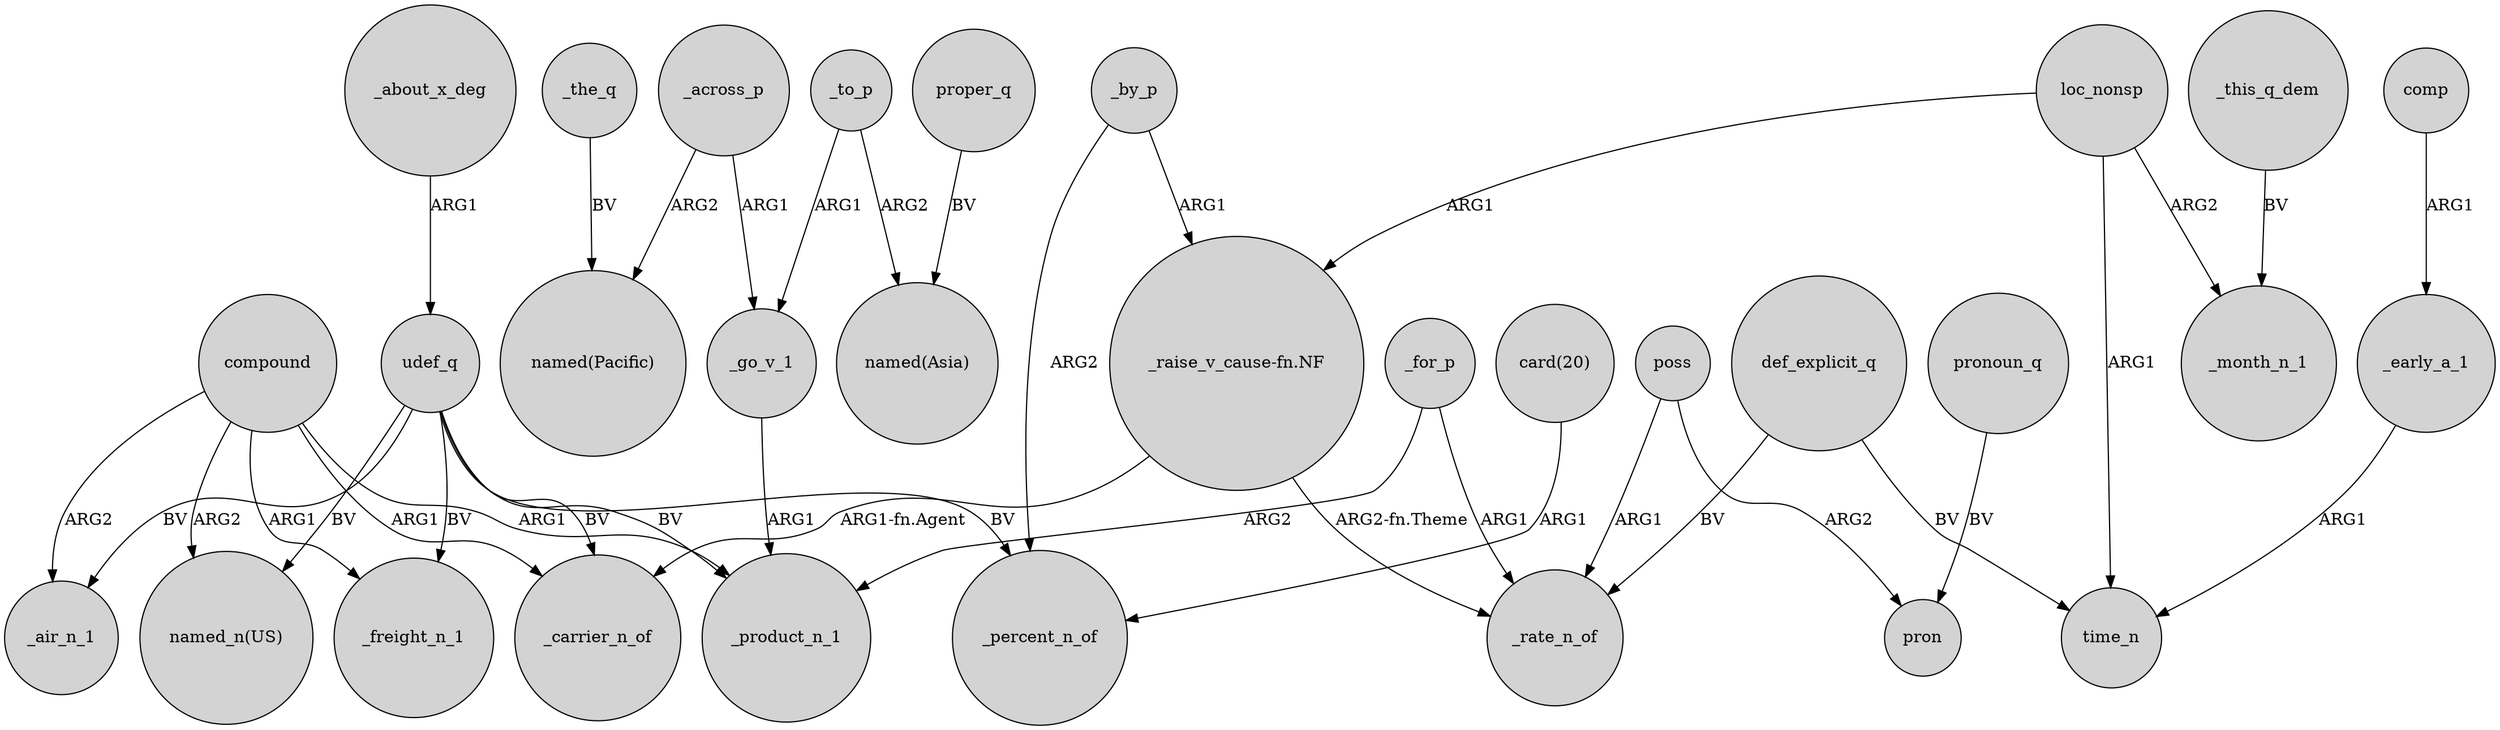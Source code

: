 digraph {
	node [shape=circle style=filled]
	_the_q -> "named(Pacific)" [label=BV]
	poss -> _rate_n_of [label=ARG1]
	udef_q -> _air_n_1 [label=BV]
	"_raise_v_cause-fn.NF" -> _carrier_n_of [label="ARG1-fn.Agent"]
	compound -> _product_n_1 [label=ARG1]
	compound -> _freight_n_1 [label=ARG1]
	udef_q -> "named_n(US)" [label=BV]
	_across_p -> _go_v_1 [label=ARG1]
	poss -> pron [label=ARG2]
	def_explicit_q -> time_n [label=BV]
	_across_p -> "named(Pacific)" [label=ARG2]
	proper_q -> "named(Asia)" [label=BV]
	def_explicit_q -> _rate_n_of [label=BV]
	_this_q_dem -> _month_n_1 [label=BV]
	_for_p -> _rate_n_of [label=ARG1]
	_for_p -> _product_n_1 [label=ARG2]
	_go_v_1 -> _product_n_1 [label=ARG1]
	loc_nonsp -> time_n [label=ARG1]
	_about_x_deg -> udef_q [label=ARG1]
	compound -> _carrier_n_of [label=ARG1]
	compound -> "named_n(US)" [label=ARG2]
	_by_p -> _percent_n_of [label=ARG2]
	pronoun_q -> pron [label=BV]
	udef_q -> _freight_n_1 [label=BV]
	_by_p -> "_raise_v_cause-fn.NF" [label=ARG1]
	_to_p -> _go_v_1 [label=ARG1]
	_to_p -> "named(Asia)" [label=ARG2]
	compound -> _air_n_1 [label=ARG2]
	_early_a_1 -> time_n [label=ARG1]
	udef_q -> _product_n_1 [label=BV]
	udef_q -> _carrier_n_of [label=BV]
	loc_nonsp -> "_raise_v_cause-fn.NF" [label=ARG1]
	udef_q -> _percent_n_of [label=BV]
	loc_nonsp -> _month_n_1 [label=ARG2]
	comp -> _early_a_1 [label=ARG1]
	"_raise_v_cause-fn.NF" -> _rate_n_of [label="ARG2-fn.Theme"]
	"card(20)" -> _percent_n_of [label=ARG1]
}
